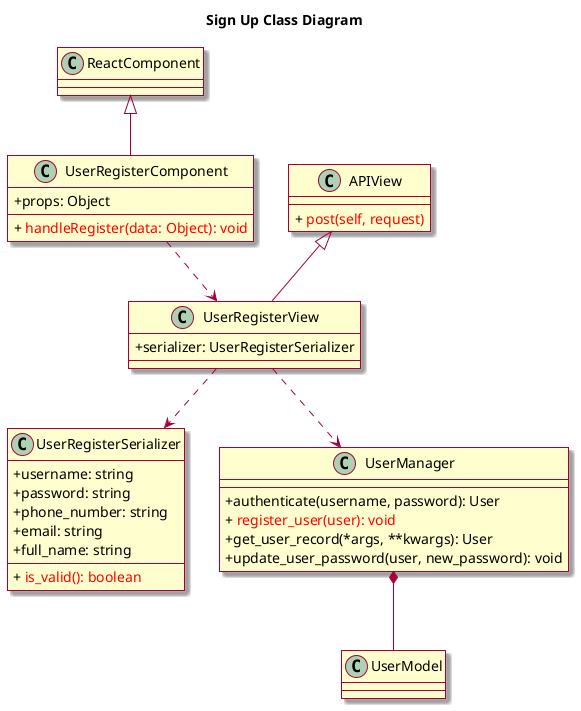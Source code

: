 @startuml
skin rose
skinparam classAttributeIconSize 0

title Sign Up Class Diagram
class ReactComponent

class UserRegisterComponent {
	+ props: Object
	+ {method} <color:red> handleRegister(data: Object): void
}

class UserRegisterView {
	+ serializer: UserRegisterSerializer
}

class APIView {
	+ {method} <color:red> post(self, request)
}

class UserRegisterSerializer {
	+ username: string
	+ password: string
	+ phone_number: string
	+ email: string
	+ full_name: string
	+ {method} <color:red> is_valid(): boolean
}

class UserManager {
	+ {method} authenticate(username, password): User
	+ {method} <color:red> register_user(user): void
	+ {method} get_user_record(*args, **kwargs): User
	+ {method} update_user_password(user, new_password): void
}

class UserModel {
}

ReactComponent <|-- UserRegisterComponent
APIView <|-- UserRegisterView
UserRegisterComponent ..> UserRegisterView
UserRegisterView ..> UserRegisterSerializer
UserRegisterView ..> UserManager
UserManager *-- UserModel
@enduml
